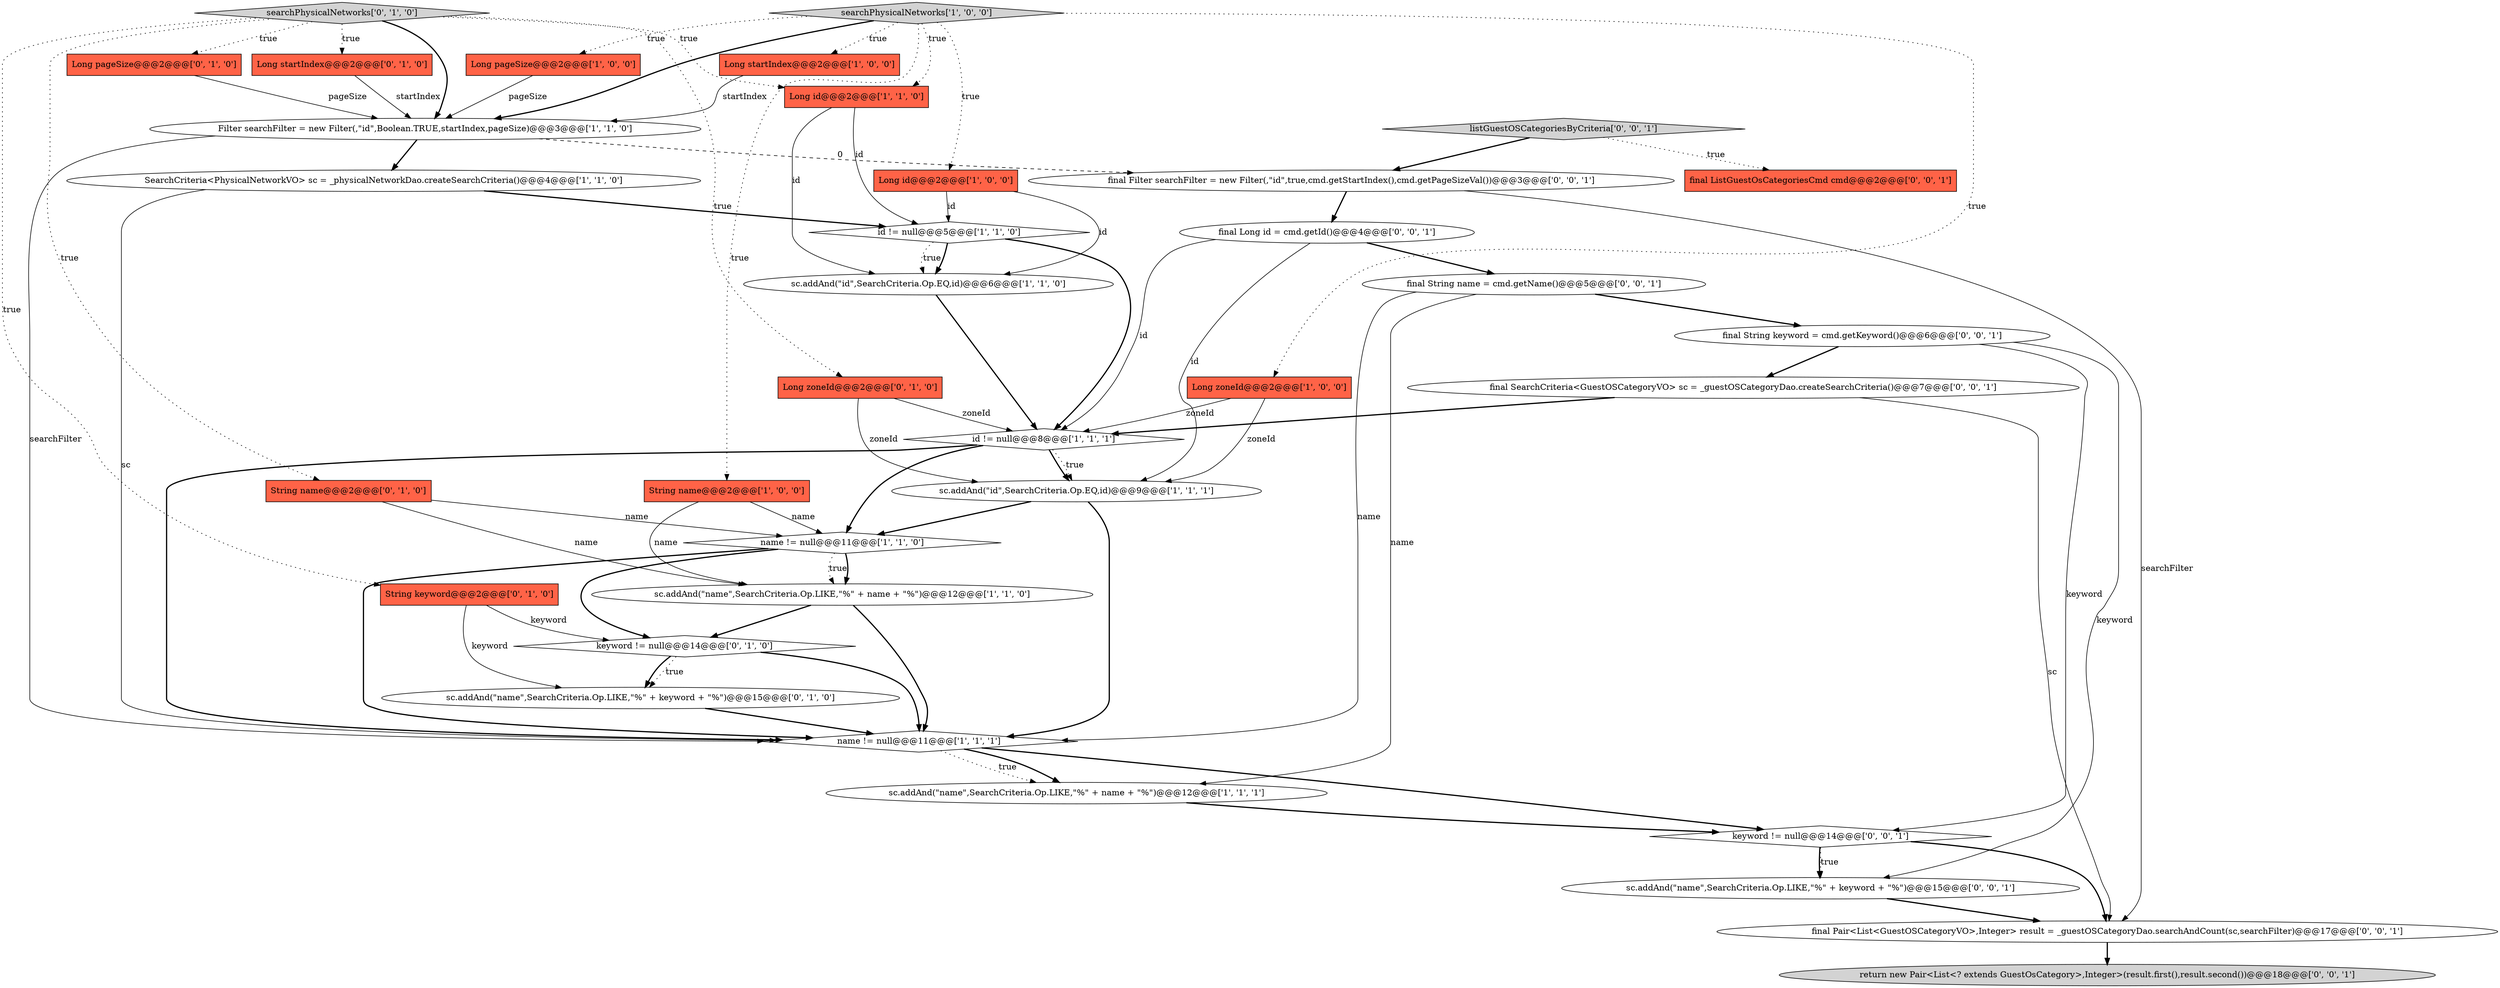 digraph {
2 [style = filled, label = "searchPhysicalNetworks['1', '0', '0']", fillcolor = lightgray, shape = diamond image = "AAA0AAABBB1BBB"];
22 [style = filled, label = "searchPhysicalNetworks['0', '1', '0']", fillcolor = lightgray, shape = diamond image = "AAA0AAABBB2BBB"];
6 [style = filled, label = "id != null@@@5@@@['1', '1', '0']", fillcolor = white, shape = diamond image = "AAA0AAABBB1BBB"];
5 [style = filled, label = "Long pageSize@@@2@@@['1', '0', '0']", fillcolor = tomato, shape = box image = "AAA0AAABBB1BBB"];
1 [style = filled, label = "sc.addAnd(\"name\",SearchCriteria.Op.LIKE,\"%\" + name + \"%\")@@@12@@@['1', '1', '0']", fillcolor = white, shape = ellipse image = "AAA0AAABBB1BBB"];
34 [style = filled, label = "final String keyword = cmd.getKeyword()@@@6@@@['0', '0', '1']", fillcolor = white, shape = ellipse image = "AAA0AAABBB3BBB"];
4 [style = filled, label = "SearchCriteria<PhysicalNetworkVO> sc = _physicalNetworkDao.createSearchCriteria()@@@4@@@['1', '1', '0']", fillcolor = white, shape = ellipse image = "AAA0AAABBB1BBB"];
16 [style = filled, label = "sc.addAnd(\"id\",SearchCriteria.Op.EQ,id)@@@6@@@['1', '1', '0']", fillcolor = white, shape = ellipse image = "AAA0AAABBB1BBB"];
12 [style = filled, label = "Long id@@@2@@@['1', '0', '0']", fillcolor = tomato, shape = box image = "AAA0AAABBB1BBB"];
10 [style = filled, label = "sc.addAnd(\"name\",SearchCriteria.Op.LIKE,\"%\" + name + \"%\")@@@12@@@['1', '1', '1']", fillcolor = white, shape = ellipse image = "AAA0AAABBB1BBB"];
23 [style = filled, label = "String name@@@2@@@['0', '1', '0']", fillcolor = tomato, shape = box image = "AAA0AAABBB2BBB"];
32 [style = filled, label = "final Long id = cmd.getId()@@@4@@@['0', '0', '1']", fillcolor = white, shape = ellipse image = "AAA0AAABBB3BBB"];
13 [style = filled, label = "Long startIndex@@@2@@@['1', '0', '0']", fillcolor = tomato, shape = box image = "AAA0AAABBB1BBB"];
3 [style = filled, label = "sc.addAnd(\"id\",SearchCriteria.Op.EQ,id)@@@9@@@['1', '1', '1']", fillcolor = white, shape = ellipse image = "AAA0AAABBB1BBB"];
17 [style = filled, label = "Long startIndex@@@2@@@['0', '1', '0']", fillcolor = tomato, shape = box image = "AAA0AAABBB2BBB"];
24 [style = filled, label = "keyword != null@@@14@@@['0', '1', '0']", fillcolor = white, shape = diamond image = "AAA1AAABBB2BBB"];
30 [style = filled, label = "return new Pair<List<? extends GuestOsCategory>,Integer>(result.first(),result.second())@@@18@@@['0', '0', '1']", fillcolor = lightgray, shape = ellipse image = "AAA0AAABBB3BBB"];
15 [style = filled, label = "Long id@@@2@@@['1', '1', '0']", fillcolor = tomato, shape = box image = "AAA0AAABBB1BBB"];
25 [style = filled, label = "sc.addAnd(\"name\",SearchCriteria.Op.LIKE,\"%\" + keyword + \"%\")@@@15@@@['0', '0', '1']", fillcolor = white, shape = ellipse image = "AAA0AAABBB3BBB"];
20 [style = filled, label = "String keyword@@@2@@@['0', '1', '0']", fillcolor = tomato, shape = box image = "AAA0AAABBB2BBB"];
26 [style = filled, label = "final Filter searchFilter = new Filter(,\"id\",true,cmd.getStartIndex(),cmd.getPageSizeVal())@@@3@@@['0', '0', '1']", fillcolor = white, shape = ellipse image = "AAA0AAABBB3BBB"];
29 [style = filled, label = "final ListGuestOsCategoriesCmd cmd@@@2@@@['0', '0', '1']", fillcolor = tomato, shape = box image = "AAA0AAABBB3BBB"];
0 [style = filled, label = "Filter searchFilter = new Filter(,\"id\",Boolean.TRUE,startIndex,pageSize)@@@3@@@['1', '1', '0']", fillcolor = white, shape = ellipse image = "AAA0AAABBB1BBB"];
11 [style = filled, label = "String name@@@2@@@['1', '0', '0']", fillcolor = tomato, shape = box image = "AAA0AAABBB1BBB"];
9 [style = filled, label = "Long zoneId@@@2@@@['1', '0', '0']", fillcolor = tomato, shape = box image = "AAA0AAABBB1BBB"];
21 [style = filled, label = "Long zoneId@@@2@@@['0', '1', '0']", fillcolor = tomato, shape = box image = "AAA0AAABBB2BBB"];
14 [style = filled, label = "name != null@@@11@@@['1', '1', '0']", fillcolor = white, shape = diamond image = "AAA0AAABBB1BBB"];
19 [style = filled, label = "sc.addAnd(\"name\",SearchCriteria.Op.LIKE,\"%\" + keyword + \"%\")@@@15@@@['0', '1', '0']", fillcolor = white, shape = ellipse image = "AAA1AAABBB2BBB"];
33 [style = filled, label = "final String name = cmd.getName()@@@5@@@['0', '0', '1']", fillcolor = white, shape = ellipse image = "AAA0AAABBB3BBB"];
27 [style = filled, label = "keyword != null@@@14@@@['0', '0', '1']", fillcolor = white, shape = diamond image = "AAA0AAABBB3BBB"];
8 [style = filled, label = "name != null@@@11@@@['1', '1', '1']", fillcolor = white, shape = diamond image = "AAA0AAABBB1BBB"];
35 [style = filled, label = "final Pair<List<GuestOSCategoryVO>,Integer> result = _guestOSCategoryDao.searchAndCount(sc,searchFilter)@@@17@@@['0', '0', '1']", fillcolor = white, shape = ellipse image = "AAA0AAABBB3BBB"];
7 [style = filled, label = "id != null@@@8@@@['1', '1', '1']", fillcolor = white, shape = diamond image = "AAA0AAABBB1BBB"];
28 [style = filled, label = "listGuestOSCategoriesByCriteria['0', '0', '1']", fillcolor = lightgray, shape = diamond image = "AAA0AAABBB3BBB"];
31 [style = filled, label = "final SearchCriteria<GuestOSCategoryVO> sc = _guestOSCategoryDao.createSearchCriteria()@@@7@@@['0', '0', '1']", fillcolor = white, shape = ellipse image = "AAA0AAABBB3BBB"];
18 [style = filled, label = "Long pageSize@@@2@@@['0', '1', '0']", fillcolor = tomato, shape = box image = "AAA0AAABBB2BBB"];
8->10 [style = dotted, label="true"];
9->7 [style = solid, label="zoneId"];
2->11 [style = dotted, label="true"];
4->6 [style = bold, label=""];
6->16 [style = dotted, label="true"];
22->23 [style = dotted, label="true"];
11->1 [style = solid, label="name"];
12->6 [style = solid, label="id"];
3->14 [style = bold, label=""];
7->8 [style = bold, label=""];
12->16 [style = solid, label="id"];
0->4 [style = bold, label=""];
0->26 [style = dashed, label="0"];
27->25 [style = bold, label=""];
35->30 [style = bold, label=""];
33->10 [style = solid, label="name"];
31->35 [style = solid, label="sc"];
20->19 [style = solid, label="keyword"];
14->1 [style = dotted, label="true"];
22->0 [style = bold, label=""];
2->9 [style = dotted, label="true"];
19->8 [style = bold, label=""];
28->26 [style = bold, label=""];
1->8 [style = bold, label=""];
2->5 [style = dotted, label="true"];
22->20 [style = dotted, label="true"];
17->0 [style = solid, label="startIndex"];
33->34 [style = bold, label=""];
34->25 [style = solid, label="keyword"];
10->27 [style = bold, label=""];
14->24 [style = bold, label=""];
15->6 [style = solid, label="id"];
21->7 [style = solid, label="zoneId"];
1->24 [style = bold, label=""];
18->0 [style = solid, label="pageSize"];
8->27 [style = bold, label=""];
33->8 [style = solid, label="name"];
7->14 [style = bold, label=""];
14->1 [style = bold, label=""];
32->7 [style = solid, label="id"];
4->8 [style = solid, label="sc"];
6->16 [style = bold, label=""];
7->3 [style = bold, label=""];
27->35 [style = bold, label=""];
24->19 [style = dotted, label="true"];
2->15 [style = dotted, label="true"];
5->0 [style = solid, label="pageSize"];
25->35 [style = bold, label=""];
34->31 [style = bold, label=""];
2->13 [style = dotted, label="true"];
26->35 [style = solid, label="searchFilter"];
26->32 [style = bold, label=""];
3->8 [style = bold, label=""];
14->8 [style = bold, label=""];
2->12 [style = dotted, label="true"];
13->0 [style = solid, label="startIndex"];
16->7 [style = bold, label=""];
32->3 [style = solid, label="id"];
2->0 [style = bold, label=""];
24->19 [style = bold, label=""];
23->14 [style = solid, label="name"];
15->16 [style = solid, label="id"];
20->24 [style = solid, label="keyword"];
23->1 [style = solid, label="name"];
6->7 [style = bold, label=""];
32->33 [style = bold, label=""];
27->25 [style = dotted, label="true"];
0->8 [style = solid, label="searchFilter"];
9->3 [style = solid, label="zoneId"];
21->3 [style = solid, label="zoneId"];
24->8 [style = bold, label=""];
7->3 [style = dotted, label="true"];
22->21 [style = dotted, label="true"];
22->17 [style = dotted, label="true"];
22->18 [style = dotted, label="true"];
8->10 [style = bold, label=""];
28->29 [style = dotted, label="true"];
31->7 [style = bold, label=""];
34->27 [style = solid, label="keyword"];
22->15 [style = dotted, label="true"];
11->14 [style = solid, label="name"];
}
